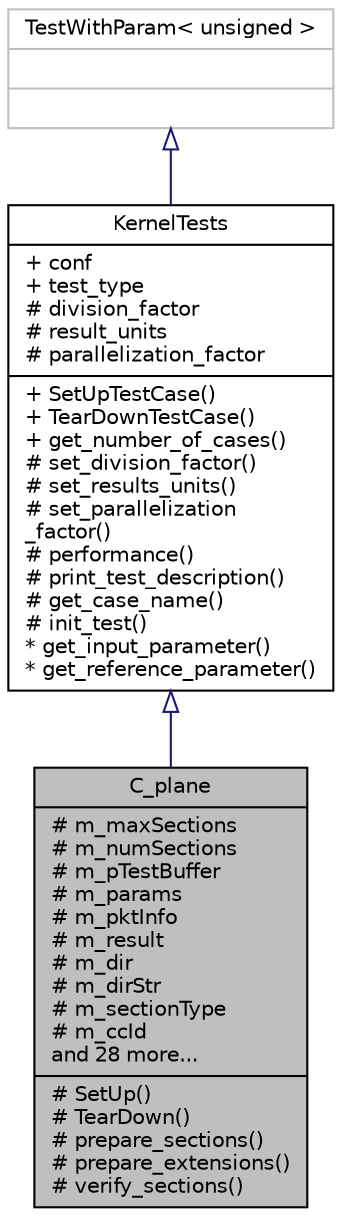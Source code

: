 digraph "C_plane"
{
 // LATEX_PDF_SIZE
  edge [fontname="Helvetica",fontsize="10",labelfontname="Helvetica",labelfontsize="10"];
  node [fontname="Helvetica",fontsize="10",shape=record];
  Node1 [label="{C_plane\n|# m_maxSections\l# m_numSections\l# m_pTestBuffer\l# m_params\l# m_pktInfo\l# m_result\l# m_dir\l# m_dirStr\l# m_sectionType\l# m_ccId\land 28 more...\l|# SetUp()\l# TearDown()\l# prepare_sections()\l# prepare_extensions()\l# verify_sections()\l}",height=0.2,width=0.4,color="black", fillcolor="grey75", style="filled", fontcolor="black",tooltip=" "];
  Node2 -> Node1 [dir="back",color="midnightblue",fontsize="10",style="solid",arrowtail="onormal",fontname="Helvetica"];
  Node2 [label="{KernelTests\n|+ conf\l+ test_type\l# division_factor\l# result_units\l# parallelization_factor\l|+ SetUpTestCase()\l+ TearDownTestCase()\l+ get_number_of_cases()\l# set_division_factor()\l# set_results_units()\l# set_parallelization\l_factor()\l# performance()\l# print_test_description()\l# get_case_name()\l# init_test()\l* get_input_parameter()\l* get_reference_parameter()\l}",height=0.2,width=0.4,color="black", fillcolor="white", style="filled",URL="$class_kernel_tests.html",tooltip=" "];
  Node3 -> Node2 [dir="back",color="midnightblue",fontsize="10",style="solid",arrowtail="onormal",fontname="Helvetica"];
  Node3 [label="{TestWithParam\< unsigned \>\n||}",height=0.2,width=0.4,color="grey75", fillcolor="white", style="filled",tooltip=" "];
}
